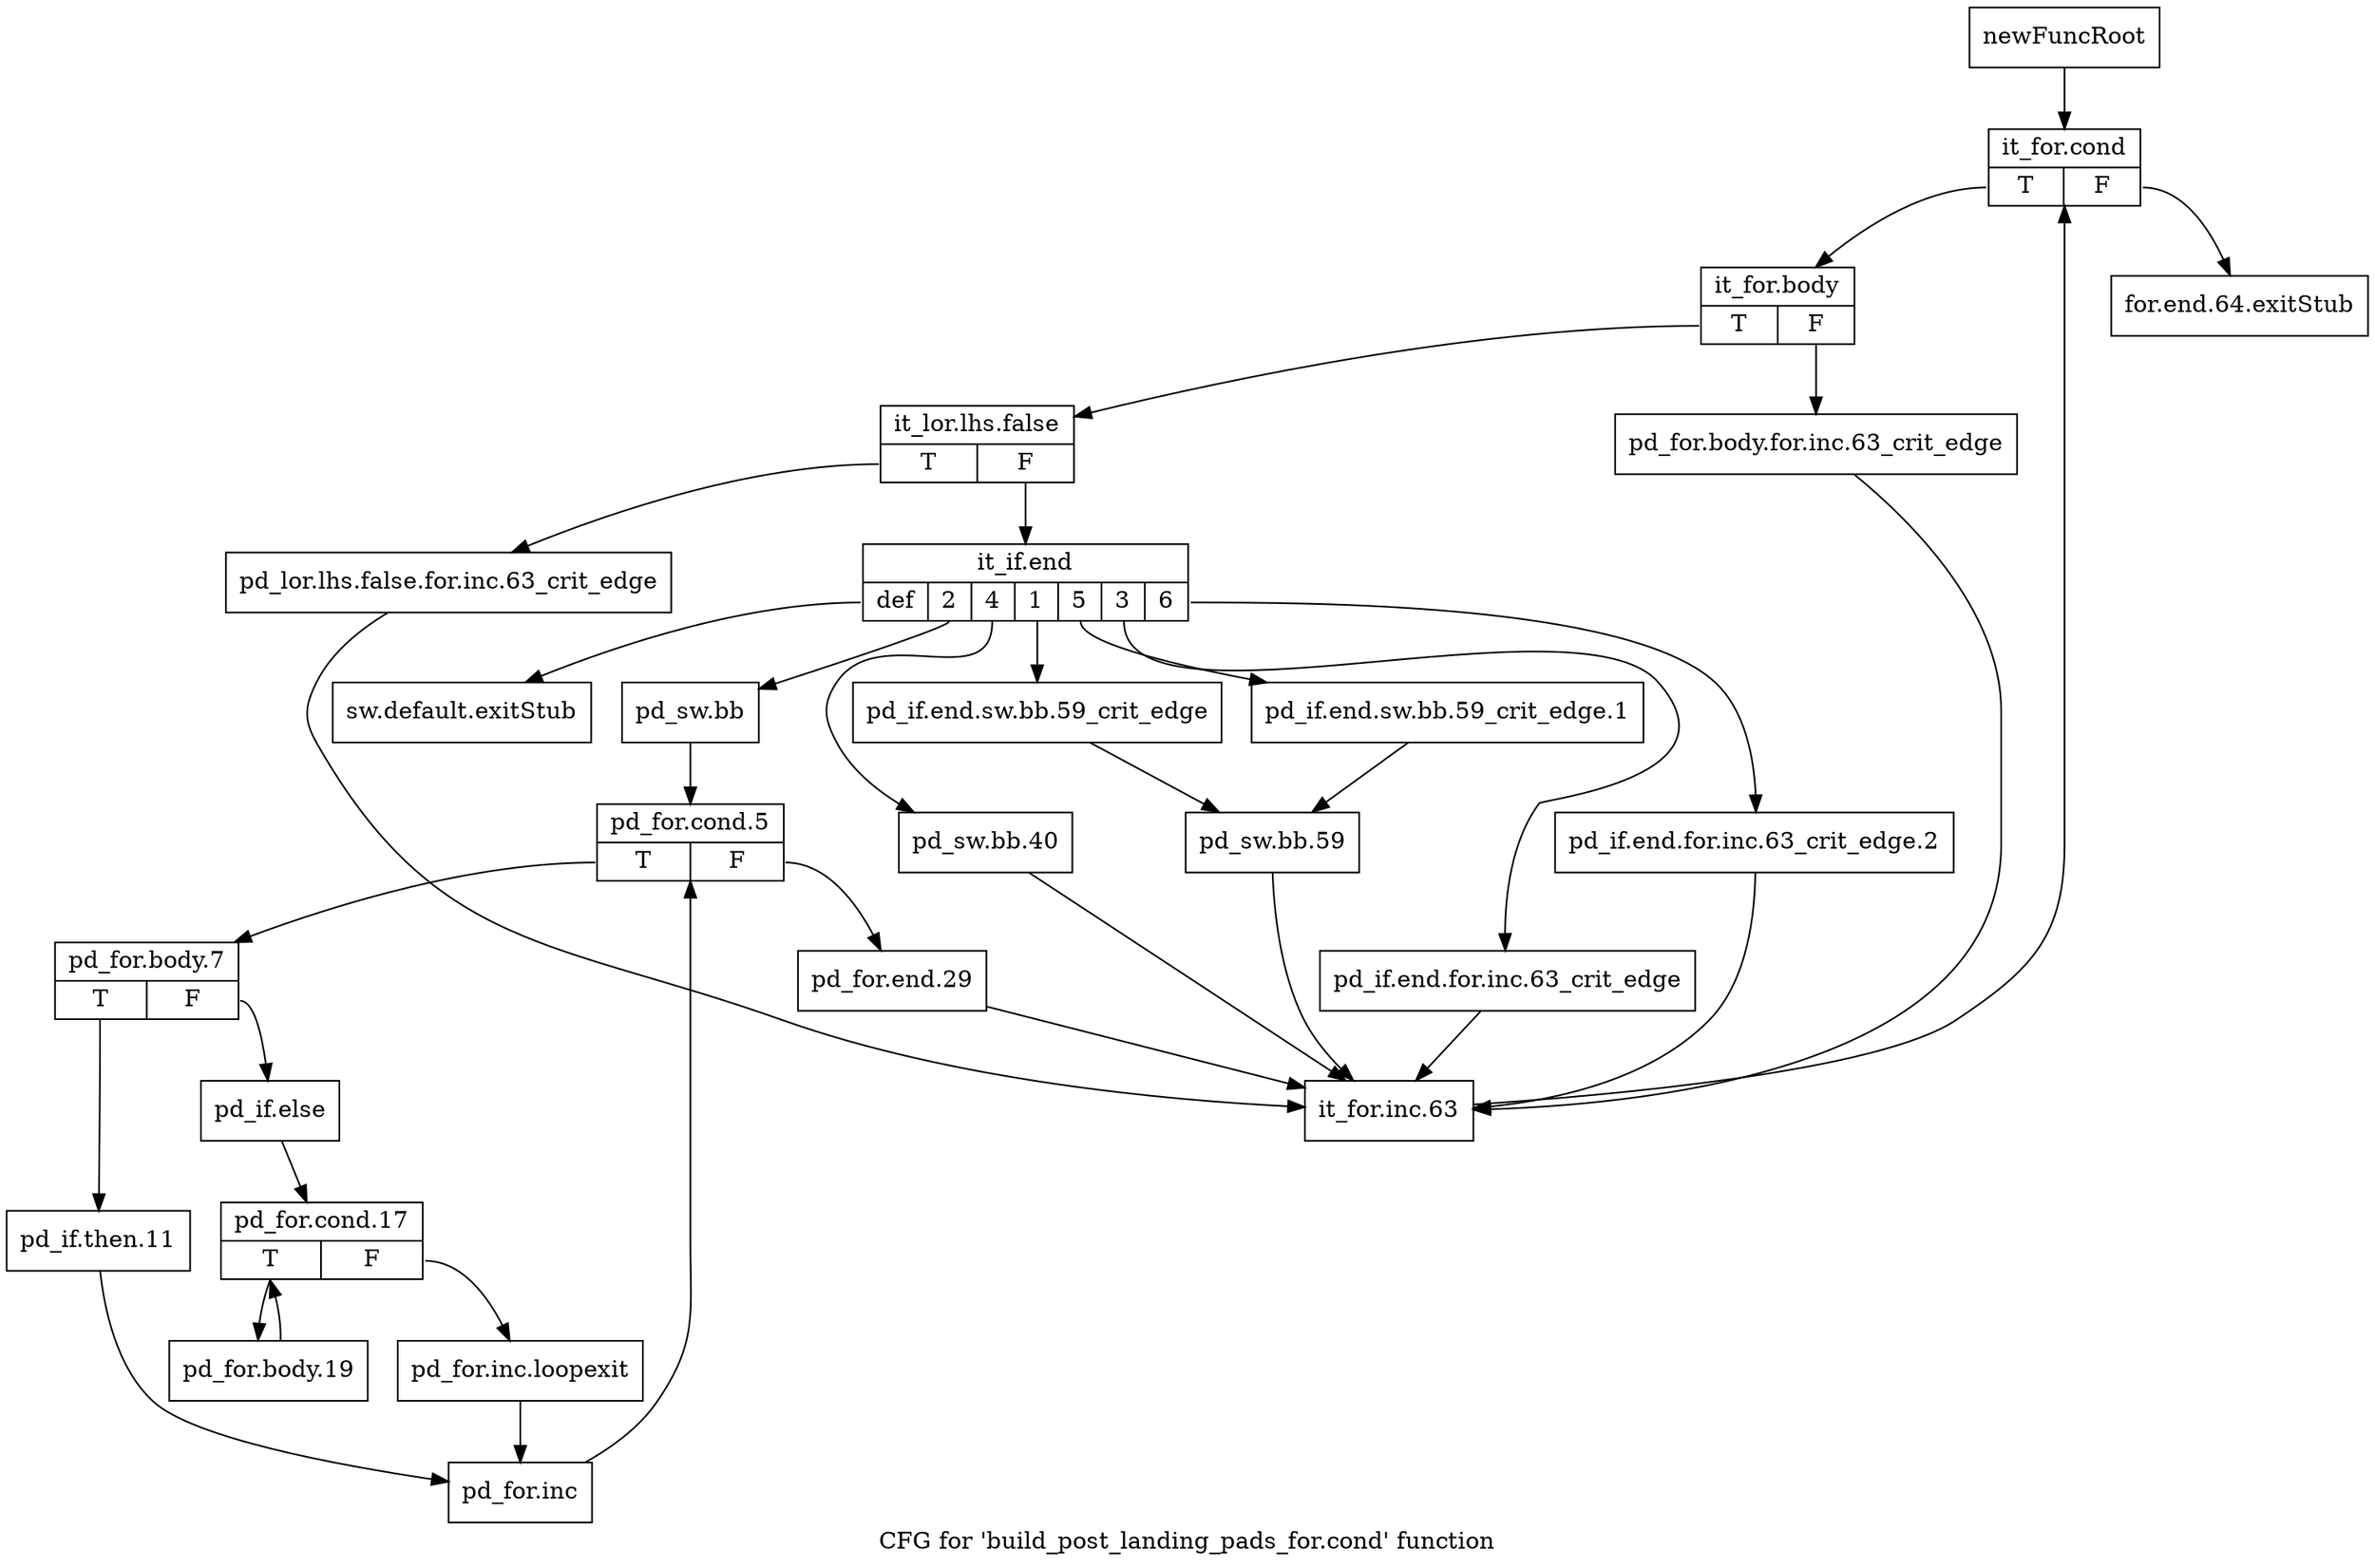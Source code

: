 digraph "CFG for 'build_post_landing_pads_for.cond' function" {
	label="CFG for 'build_post_landing_pads_for.cond' function";

	Node0xacdeda0 [shape=record,label="{newFuncRoot}"];
	Node0xacdeda0 -> Node0xace43d0;
	Node0xace4330 [shape=record,label="{for.end.64.exitStub}"];
	Node0xace4380 [shape=record,label="{sw.default.exitStub}"];
	Node0xace43d0 [shape=record,label="{it_for.cond|{<s0>T|<s1>F}}"];
	Node0xace43d0:s0 -> Node0xace4420;
	Node0xace43d0:s1 -> Node0xace4330;
	Node0xace4420 [shape=record,label="{it_for.body|{<s0>T|<s1>F}}"];
	Node0xace4420:s0 -> Node0xace44c0;
	Node0xace4420:s1 -> Node0xace4470;
	Node0xace4470 [shape=record,label="{pd_for.body.for.inc.63_crit_edge}"];
	Node0xace4470 -> Node0xace4ab0;
	Node0xace44c0 [shape=record,label="{it_lor.lhs.false|{<s0>T|<s1>F}}"];
	Node0xace44c0:s0 -> Node0xace4a60;
	Node0xace44c0:s1 -> Node0xace4510;
	Node0xace4510 [shape=record,label="{it_if.end|{<s0>def|<s1>2|<s2>4|<s3>1|<s4>5|<s5>3|<s6>6}}"];
	Node0xace4510:s0 -> Node0xace4380;
	Node0xace4510:s1 -> Node0xace4740;
	Node0xace4510:s2 -> Node0xace46f0;
	Node0xace4510:s3 -> Node0xace4650;
	Node0xace4510:s4 -> Node0xace4600;
	Node0xace4510:s5 -> Node0xace45b0;
	Node0xace4510:s6 -> Node0xace4560;
	Node0xace4560 [shape=record,label="{pd_if.end.for.inc.63_crit_edge.2}"];
	Node0xace4560 -> Node0xace4ab0;
	Node0xace45b0 [shape=record,label="{pd_if.end.for.inc.63_crit_edge}"];
	Node0xace45b0 -> Node0xace4ab0;
	Node0xace4600 [shape=record,label="{pd_if.end.sw.bb.59_crit_edge.1}"];
	Node0xace4600 -> Node0xace46a0;
	Node0xace4650 [shape=record,label="{pd_if.end.sw.bb.59_crit_edge}"];
	Node0xace4650 -> Node0xace46a0;
	Node0xace46a0 [shape=record,label="{pd_sw.bb.59}"];
	Node0xace46a0 -> Node0xace4ab0;
	Node0xace46f0 [shape=record,label="{pd_sw.bb.40}"];
	Node0xace46f0 -> Node0xace4ab0;
	Node0xace4740 [shape=record,label="{pd_sw.bb}"];
	Node0xace4740 -> Node0xace4790;
	Node0xace4790 [shape=record,label="{pd_for.cond.5|{<s0>T|<s1>F}}"];
	Node0xace4790:s0 -> Node0xace4830;
	Node0xace4790:s1 -> Node0xace47e0;
	Node0xace47e0 [shape=record,label="{pd_for.end.29}"];
	Node0xace47e0 -> Node0xace4ab0;
	Node0xace4830 [shape=record,label="{pd_for.body.7|{<s0>T|<s1>F}}"];
	Node0xace4830:s0 -> Node0xace49c0;
	Node0xace4830:s1 -> Node0xace4880;
	Node0xace4880 [shape=record,label="{pd_if.else}"];
	Node0xace4880 -> Node0xace48d0;
	Node0xace48d0 [shape=record,label="{pd_for.cond.17|{<s0>T|<s1>F}}"];
	Node0xace48d0:s0 -> Node0xace4970;
	Node0xace48d0:s1 -> Node0xace4920;
	Node0xace4920 [shape=record,label="{pd_for.inc.loopexit}"];
	Node0xace4920 -> Node0xace4a10;
	Node0xace4970 [shape=record,label="{pd_for.body.19}"];
	Node0xace4970 -> Node0xace48d0;
	Node0xace49c0 [shape=record,label="{pd_if.then.11}"];
	Node0xace49c0 -> Node0xace4a10;
	Node0xace4a10 [shape=record,label="{pd_for.inc}"];
	Node0xace4a10 -> Node0xace4790;
	Node0xace4a60 [shape=record,label="{pd_lor.lhs.false.for.inc.63_crit_edge}"];
	Node0xace4a60 -> Node0xace4ab0;
	Node0xace4ab0 [shape=record,label="{it_for.inc.63}"];
	Node0xace4ab0 -> Node0xace43d0;
}
